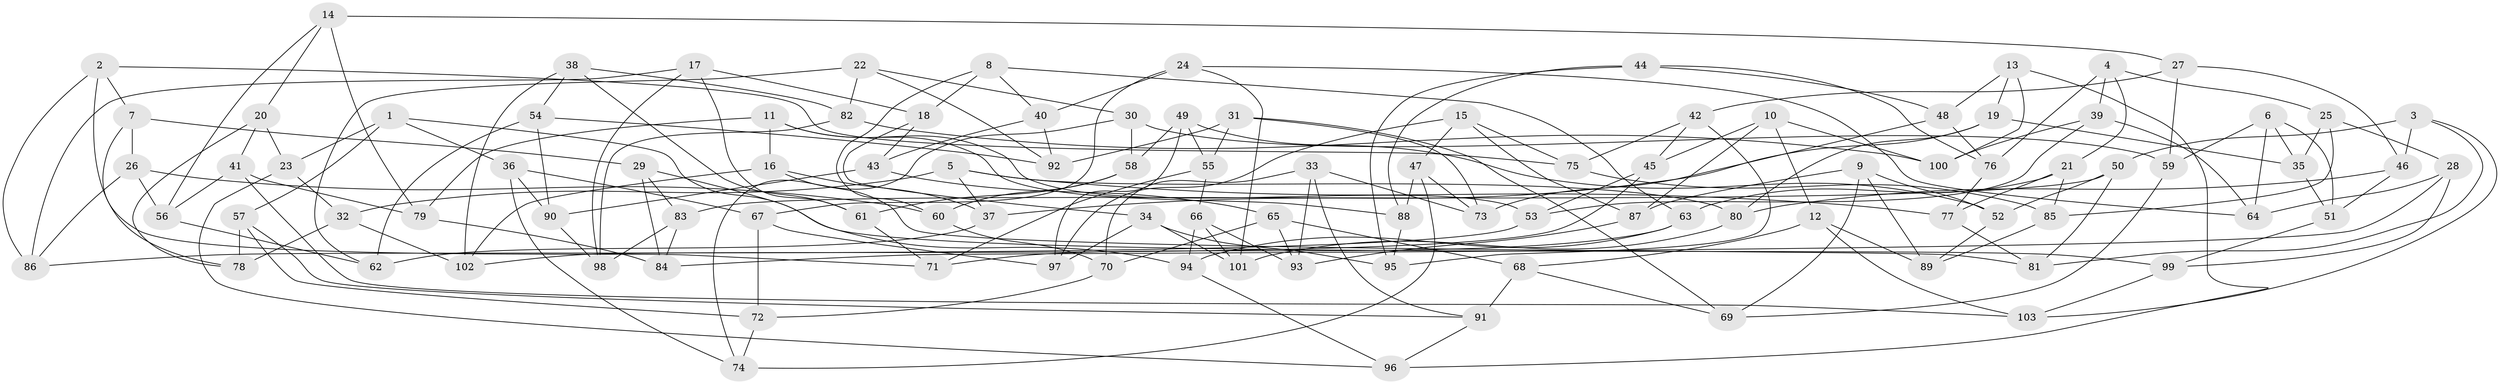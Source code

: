 // Generated by graph-tools (version 1.1) at 2025/38/03/09/25 02:38:04]
// undirected, 103 vertices, 206 edges
graph export_dot {
graph [start="1"]
  node [color=gray90,style=filled];
  1;
  2;
  3;
  4;
  5;
  6;
  7;
  8;
  9;
  10;
  11;
  12;
  13;
  14;
  15;
  16;
  17;
  18;
  19;
  20;
  21;
  22;
  23;
  24;
  25;
  26;
  27;
  28;
  29;
  30;
  31;
  32;
  33;
  34;
  35;
  36;
  37;
  38;
  39;
  40;
  41;
  42;
  43;
  44;
  45;
  46;
  47;
  48;
  49;
  50;
  51;
  52;
  53;
  54;
  55;
  56;
  57;
  58;
  59;
  60;
  61;
  62;
  63;
  64;
  65;
  66;
  67;
  68;
  69;
  70;
  71;
  72;
  73;
  74;
  75;
  76;
  77;
  78;
  79;
  80;
  81;
  82;
  83;
  84;
  85;
  86;
  87;
  88;
  89;
  90;
  91;
  92;
  93;
  94;
  95;
  96;
  97;
  98;
  99;
  100;
  101;
  102;
  103;
  1 -- 23;
  1 -- 94;
  1 -- 57;
  1 -- 36;
  2 -- 7;
  2 -- 75;
  2 -- 78;
  2 -- 86;
  3 -- 81;
  3 -- 50;
  3 -- 46;
  3 -- 103;
  4 -- 25;
  4 -- 76;
  4 -- 21;
  4 -- 39;
  5 -- 80;
  5 -- 77;
  5 -- 32;
  5 -- 37;
  6 -- 35;
  6 -- 51;
  6 -- 64;
  6 -- 59;
  7 -- 71;
  7 -- 29;
  7 -- 26;
  8 -- 63;
  8 -- 18;
  8 -- 40;
  8 -- 60;
  9 -- 69;
  9 -- 52;
  9 -- 87;
  9 -- 89;
  10 -- 45;
  10 -- 100;
  10 -- 87;
  10 -- 12;
  11 -- 53;
  11 -- 88;
  11 -- 79;
  11 -- 16;
  12 -- 103;
  12 -- 89;
  12 -- 68;
  13 -- 100;
  13 -- 96;
  13 -- 19;
  13 -- 48;
  14 -- 56;
  14 -- 79;
  14 -- 20;
  14 -- 27;
  15 -- 47;
  15 -- 87;
  15 -- 97;
  15 -- 75;
  16 -- 81;
  16 -- 102;
  16 -- 37;
  17 -- 86;
  17 -- 98;
  17 -- 18;
  17 -- 61;
  18 -- 43;
  18 -- 34;
  19 -- 80;
  19 -- 35;
  19 -- 37;
  20 -- 23;
  20 -- 41;
  20 -- 78;
  21 -- 63;
  21 -- 77;
  21 -- 85;
  22 -- 92;
  22 -- 82;
  22 -- 62;
  22 -- 30;
  23 -- 32;
  23 -- 96;
  24 -- 40;
  24 -- 64;
  24 -- 101;
  24 -- 67;
  25 -- 35;
  25 -- 28;
  25 -- 85;
  26 -- 60;
  26 -- 86;
  26 -- 56;
  27 -- 46;
  27 -- 59;
  27 -- 42;
  28 -- 64;
  28 -- 99;
  28 -- 84;
  29 -- 99;
  29 -- 84;
  29 -- 83;
  30 -- 59;
  30 -- 58;
  30 -- 74;
  31 -- 69;
  31 -- 55;
  31 -- 73;
  31 -- 92;
  32 -- 102;
  32 -- 78;
  33 -- 73;
  33 -- 93;
  33 -- 70;
  33 -- 91;
  34 -- 95;
  34 -- 101;
  34 -- 97;
  35 -- 51;
  36 -- 74;
  36 -- 90;
  36 -- 67;
  37 -- 62;
  38 -- 61;
  38 -- 82;
  38 -- 102;
  38 -- 54;
  39 -- 100;
  39 -- 53;
  39 -- 64;
  40 -- 43;
  40 -- 92;
  41 -- 56;
  41 -- 103;
  41 -- 79;
  42 -- 75;
  42 -- 45;
  42 -- 95;
  43 -- 65;
  43 -- 90;
  44 -- 88;
  44 -- 76;
  44 -- 95;
  44 -- 48;
  45 -- 53;
  45 -- 102;
  46 -- 80;
  46 -- 51;
  47 -- 88;
  47 -- 73;
  47 -- 74;
  48 -- 76;
  48 -- 73;
  49 -- 55;
  49 -- 97;
  49 -- 58;
  49 -- 52;
  50 -- 52;
  50 -- 81;
  50 -- 83;
  51 -- 99;
  52 -- 89;
  53 -- 86;
  54 -- 90;
  54 -- 92;
  54 -- 62;
  55 -- 66;
  55 -- 71;
  56 -- 62;
  57 -- 72;
  57 -- 91;
  57 -- 78;
  58 -- 61;
  58 -- 60;
  59 -- 69;
  60 -- 70;
  61 -- 71;
  63 -- 94;
  63 -- 71;
  65 -- 70;
  65 -- 68;
  65 -- 93;
  66 -- 94;
  66 -- 101;
  66 -- 93;
  67 -- 72;
  67 -- 97;
  68 -- 91;
  68 -- 69;
  70 -- 72;
  72 -- 74;
  75 -- 85;
  76 -- 77;
  77 -- 81;
  79 -- 84;
  80 -- 101;
  82 -- 98;
  82 -- 100;
  83 -- 98;
  83 -- 84;
  85 -- 89;
  87 -- 93;
  88 -- 95;
  90 -- 98;
  91 -- 96;
  94 -- 96;
  99 -- 103;
}
